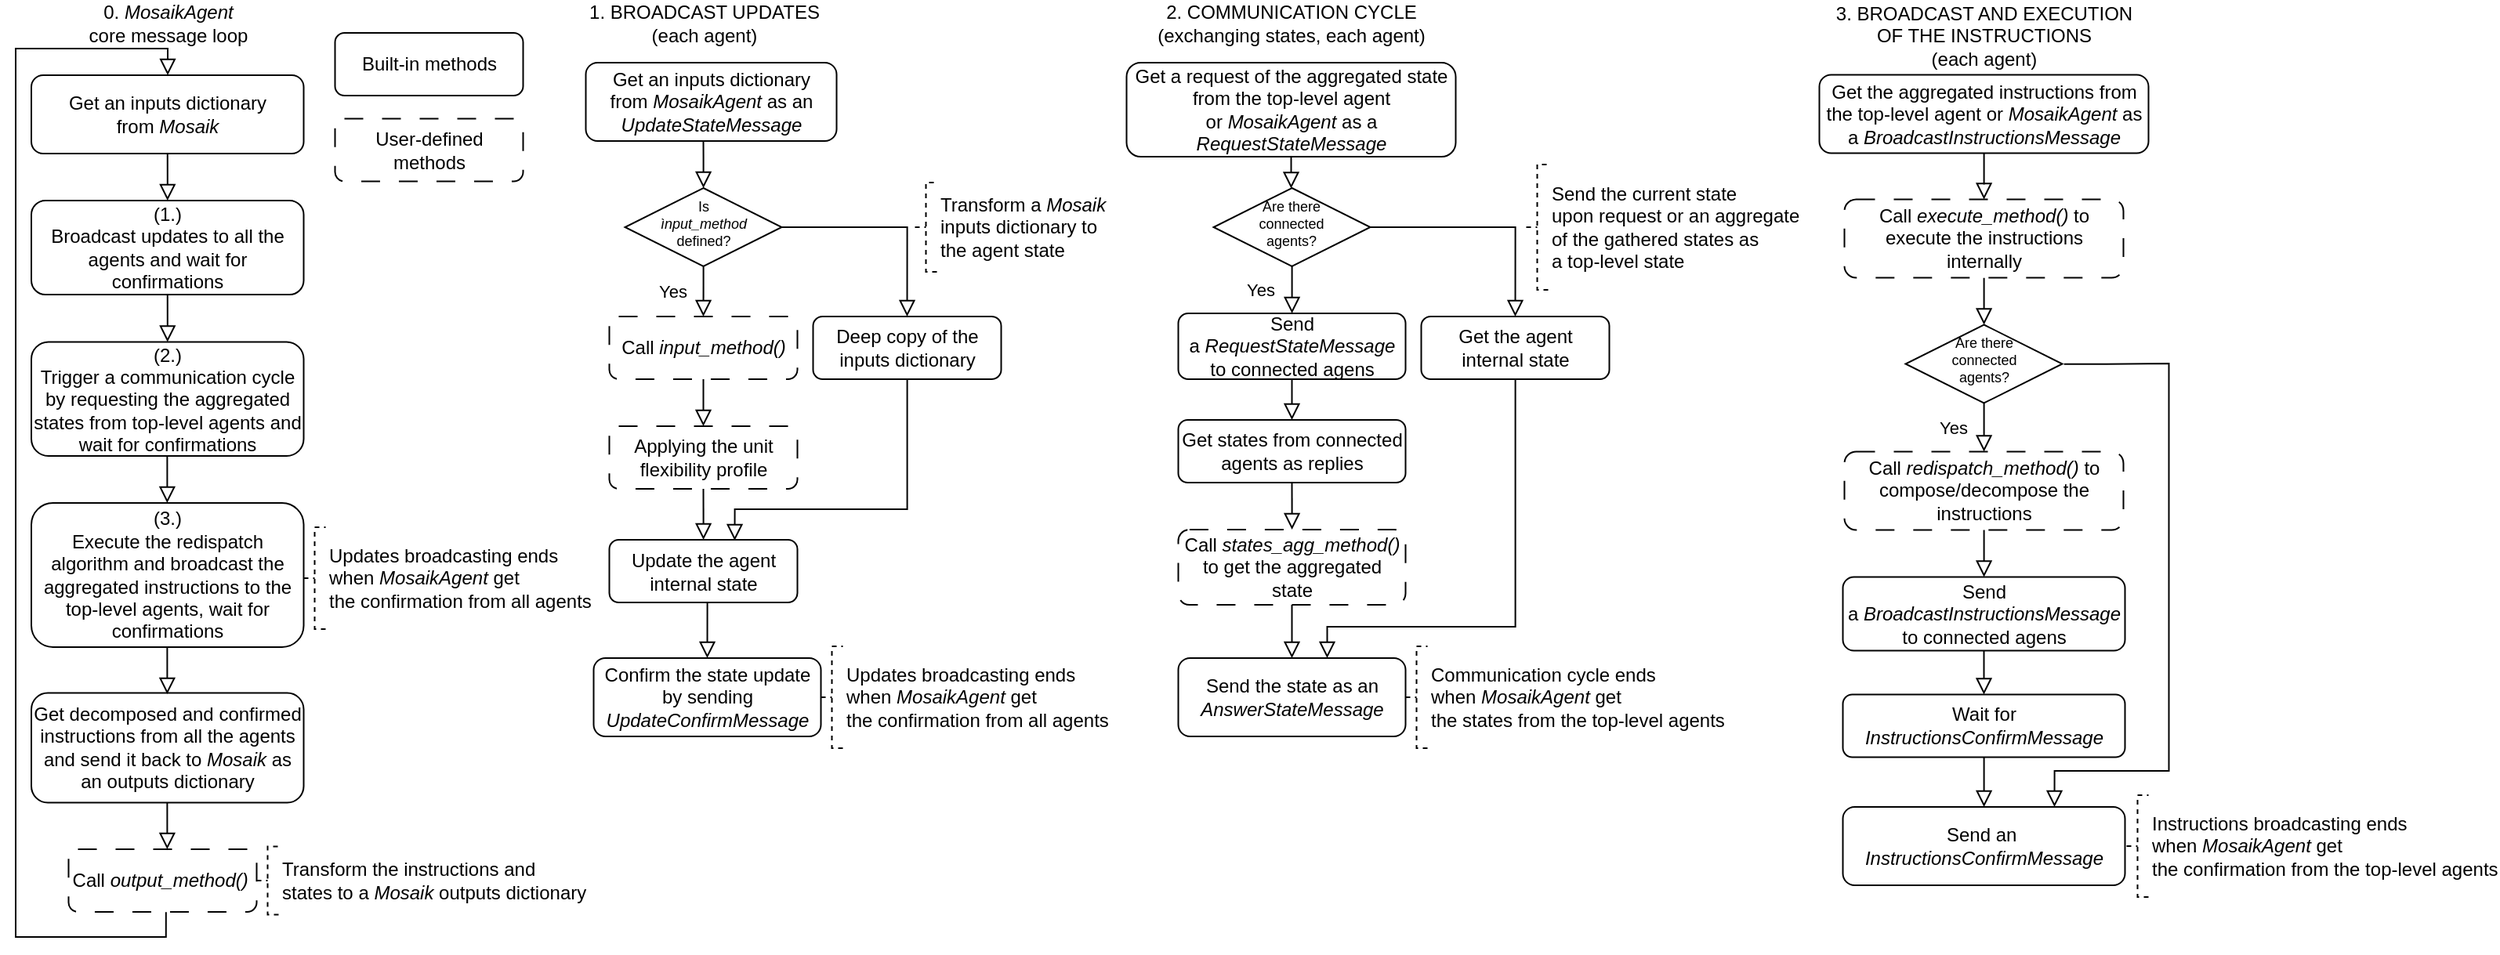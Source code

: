 <mxfile version="23.1.1" type="google">
  <diagram id="C5RBs43oDa-KdzZeNtuy" name="Page-1">
    <mxGraphModel grid="1" page="1" gridSize="10" guides="1" tooltips="1" connect="1" arrows="1" fold="1" pageScale="1" pageWidth="827" pageHeight="1169" math="0" shadow="0">
      <root>
        <mxCell id="WIyWlLk6GJQsqaUBKTNV-0" />
        <mxCell id="WIyWlLk6GJQsqaUBKTNV-1" parent="WIyWlLk6GJQsqaUBKTNV-0" />
        <mxCell id="WIyWlLk6GJQsqaUBKTNV-2" value="" style="rounded=0;html=1;jettySize=auto;orthogonalLoop=1;fontSize=11;endArrow=block;endFill=0;endSize=8;strokeWidth=1;shadow=0;labelBackgroundColor=none;edgeStyle=orthogonalEdgeStyle;" edge="1" parent="WIyWlLk6GJQsqaUBKTNV-1" target="WIyWlLk6GJQsqaUBKTNV-6">
          <mxGeometry relative="1" as="geometry">
            <mxPoint x="438.75" y="99" as="sourcePoint" />
            <Array as="points">
              <mxPoint x="438.75" y="109" />
              <mxPoint x="438.75" y="109" />
            </Array>
          </mxGeometry>
        </mxCell>
        <mxCell id="WIyWlLk6GJQsqaUBKTNV-3" value="Get an inputs dictionary from&amp;nbsp;&lt;i&gt;MosaikAgent&lt;/i&gt; as an &lt;i&gt;UpdateStateMessage&lt;/i&gt;" style="rounded=1;whiteSpace=wrap;html=1;fontSize=12;glass=0;strokeWidth=1;shadow=0;" vertex="1" parent="WIyWlLk6GJQsqaUBKTNV-1">
          <mxGeometry x="363.75" y="49" width="160" height="50" as="geometry" />
        </mxCell>
        <mxCell id="WIyWlLk6GJQsqaUBKTNV-4" value="Yes" style="rounded=0;html=1;jettySize=auto;orthogonalLoop=1;fontSize=11;endArrow=block;endFill=0;endSize=8;strokeWidth=1;shadow=0;labelBackgroundColor=none;edgeStyle=orthogonalEdgeStyle;entryX=0.5;entryY=0;entryDx=0;entryDy=0;" edge="1" parent="WIyWlLk6GJQsqaUBKTNV-1" source="WIyWlLk6GJQsqaUBKTNV-6" target="M986s-uAl8-HxZb4WaMM-0">
          <mxGeometry y="20" relative="1" as="geometry">
            <mxPoint as="offset" />
            <mxPoint x="518.75" y="259" as="targetPoint" />
            <Array as="points" />
          </mxGeometry>
        </mxCell>
        <mxCell id="WIyWlLk6GJQsqaUBKTNV-5" value="" style="edgeStyle=orthogonalEdgeStyle;rounded=0;html=1;jettySize=auto;orthogonalLoop=1;fontSize=11;endArrow=block;endFill=0;endSize=8;strokeWidth=1;shadow=0;labelBackgroundColor=none;entryX=0.5;entryY=0;entryDx=0;entryDy=0;" edge="1" parent="WIyWlLk6GJQsqaUBKTNV-1" source="WIyWlLk6GJQsqaUBKTNV-6" target="WIyWlLk6GJQsqaUBKTNV-7">
          <mxGeometry y="10" relative="1" as="geometry">
            <mxPoint as="offset" />
          </mxGeometry>
        </mxCell>
        <mxCell id="WIyWlLk6GJQsqaUBKTNV-6" value="Is&lt;br style=&quot;font-size: 9px;&quot;&gt;&lt;i style=&quot;font-size: 9px;&quot;&gt;ìnput_method&lt;/i&gt; defined?" style="rhombus;whiteSpace=wrap;html=1;shadow=0;fontFamily=Helvetica;fontSize=9;align=center;strokeWidth=1;spacing=6;spacingTop=-4;" vertex="1" parent="WIyWlLk6GJQsqaUBKTNV-1">
          <mxGeometry x="388.75" y="129" width="100" height="50" as="geometry" />
        </mxCell>
        <mxCell id="WIyWlLk6GJQsqaUBKTNV-7" value="Deep copy of the inputs dictionary" style="rounded=1;whiteSpace=wrap;html=1;fontSize=12;glass=0;strokeWidth=1;shadow=0;" vertex="1" parent="WIyWlLk6GJQsqaUBKTNV-1">
          <mxGeometry x="508.75" y="211" width="120" height="40" as="geometry" />
        </mxCell>
        <mxCell id="M986s-uAl8-HxZb4WaMM-0" value="Call &lt;i&gt;input_method()&lt;/i&gt;" style="rounded=1;whiteSpace=wrap;html=1;fontSize=12;glass=0;strokeWidth=1;shadow=0;dashed=1;dashPattern=12 12;" vertex="1" parent="WIyWlLk6GJQsqaUBKTNV-1">
          <mxGeometry x="378.75" y="211" width="120" height="40" as="geometry" />
        </mxCell>
        <mxCell id="M986s-uAl8-HxZb4WaMM-1" value="Confirm the state update by sending &lt;i&gt;UpdateConfirmMessage&lt;/i&gt;" style="rounded=1;whiteSpace=wrap;html=1;fontSize=12;glass=0;strokeWidth=1;shadow=0;" vertex="1" parent="WIyWlLk6GJQsqaUBKTNV-1">
          <mxGeometry x="368.75" y="429" width="145" height="50" as="geometry" />
        </mxCell>
        <mxCell id="M986s-uAl8-HxZb4WaMM-2" value="Transform a &lt;i&gt;Mosaik &lt;/i&gt;&lt;br&gt;inputs dictionary to&lt;br&gt;the agent state" style="strokeWidth=1;html=1;shape=mxgraph.flowchart.annotation_2;align=left;labelPosition=right;pointerEvents=1;dashed=1;rotation=0;flipV=0;flipH=1;direction=west;" vertex="1" parent="WIyWlLk6GJQsqaUBKTNV-1">
          <mxGeometry x="573.75" y="125.5" width="14" height="57" as="geometry" />
        </mxCell>
        <mxCell id="M986s-uAl8-HxZb4WaMM-3" value="Applying the unit flexibility profile" style="rounded=1;whiteSpace=wrap;html=1;fontSize=12;glass=0;strokeWidth=1;shadow=0;dashed=1;dashPattern=12 12;" vertex="1" parent="WIyWlLk6GJQsqaUBKTNV-1">
          <mxGeometry x="378.75" y="281" width="120" height="40" as="geometry" />
        </mxCell>
        <mxCell id="M986s-uAl8-HxZb4WaMM-4" value="" style="rounded=0;html=1;jettySize=auto;orthogonalLoop=1;fontSize=11;endArrow=block;endFill=0;endSize=8;strokeWidth=1;shadow=0;labelBackgroundColor=none;edgeStyle=orthogonalEdgeStyle;exitX=0.5;exitY=1;exitDx=0;exitDy=0;entryX=0.5;entryY=0;entryDx=0;entryDy=0;" edge="1" parent="WIyWlLk6GJQsqaUBKTNV-1" source="M986s-uAl8-HxZb4WaMM-0" target="M986s-uAl8-HxZb4WaMM-3">
          <mxGeometry relative="1" as="geometry">
            <mxPoint x="448.75" y="109" as="sourcePoint" />
            <mxPoint x="448.75" y="141" as="targetPoint" />
          </mxGeometry>
        </mxCell>
        <mxCell id="M986s-uAl8-HxZb4WaMM-5" value="Update the agent internal state" style="rounded=1;whiteSpace=wrap;html=1;fontSize=12;glass=0;strokeWidth=1;shadow=0;" vertex="1" parent="WIyWlLk6GJQsqaUBKTNV-1">
          <mxGeometry x="378.75" y="353.5" width="120" height="40" as="geometry" />
        </mxCell>
        <mxCell id="M986s-uAl8-HxZb4WaMM-6" value="" style="rounded=0;html=1;jettySize=auto;orthogonalLoop=1;fontSize=11;endArrow=block;endFill=0;endSize=8;strokeWidth=1;shadow=0;labelBackgroundColor=none;edgeStyle=orthogonalEdgeStyle;exitX=0.5;exitY=1;exitDx=0;exitDy=0;" edge="1" parent="WIyWlLk6GJQsqaUBKTNV-1" source="M986s-uAl8-HxZb4WaMM-3" target="M986s-uAl8-HxZb4WaMM-5">
          <mxGeometry relative="1" as="geometry">
            <mxPoint x="448.75" y="261" as="sourcePoint" />
            <mxPoint x="448.75" y="291" as="targetPoint" />
          </mxGeometry>
        </mxCell>
        <mxCell id="M986s-uAl8-HxZb4WaMM-8" value="" style="rounded=0;html=1;jettySize=auto;orthogonalLoop=1;fontSize=11;endArrow=block;endFill=0;endSize=8;strokeWidth=1;shadow=0;labelBackgroundColor=none;edgeStyle=orthogonalEdgeStyle;exitX=0.5;exitY=1;exitDx=0;exitDy=0;entryX=0.5;entryY=0;entryDx=0;entryDy=0;" edge="1" parent="WIyWlLk6GJQsqaUBKTNV-1" source="M986s-uAl8-HxZb4WaMM-5" target="M986s-uAl8-HxZb4WaMM-1">
          <mxGeometry relative="1" as="geometry">
            <mxPoint x="438.75" y="333.5" as="sourcePoint" />
            <mxPoint x="438.75" y="363.5" as="targetPoint" />
          </mxGeometry>
        </mxCell>
        <mxCell id="M986s-uAl8-HxZb4WaMM-10" value="" style="edgeStyle=orthogonalEdgeStyle;rounded=0;html=1;jettySize=auto;orthogonalLoop=1;fontSize=11;endArrow=block;endFill=0;endSize=8;strokeWidth=1;shadow=0;labelBackgroundColor=none;" edge="1" parent="WIyWlLk6GJQsqaUBKTNV-1" source="WIyWlLk6GJQsqaUBKTNV-7">
          <mxGeometry y="10" relative="1" as="geometry">
            <mxPoint as="offset" />
            <mxPoint x="568.798" y="254" as="sourcePoint" />
            <mxPoint x="458.75" y="354" as="targetPoint" />
            <Array as="points">
              <mxPoint x="568.75" y="334" />
              <mxPoint x="458.75" y="334" />
            </Array>
          </mxGeometry>
        </mxCell>
        <mxCell id="M986s-uAl8-HxZb4WaMM-11" value="1. BROADCAST UPDATES&lt;br&gt;(each agent)" style="text;html=1;strokeColor=none;fillColor=none;align=center;verticalAlign=middle;whiteSpace=wrap;rounded=0;" vertex="1" parent="WIyWlLk6GJQsqaUBKTNV-1">
          <mxGeometry x="357.5" y="9" width="162.5" height="30" as="geometry" />
        </mxCell>
        <mxCell id="M986s-uAl8-HxZb4WaMM-15" value="" style="rounded=0;html=1;jettySize=auto;orthogonalLoop=1;fontSize=11;endArrow=block;endFill=0;endSize=8;strokeWidth=1;shadow=0;labelBackgroundColor=none;edgeStyle=orthogonalEdgeStyle;" edge="1" parent="WIyWlLk6GJQsqaUBKTNV-1" source="M986s-uAl8-HxZb4WaMM-16" target="M986s-uAl8-HxZb4WaMM-19">
          <mxGeometry relative="1" as="geometry">
            <Array as="points">
              <mxPoint x="785.75" y="109" />
              <mxPoint x="785.75" y="109" />
            </Array>
          </mxGeometry>
        </mxCell>
        <mxCell id="M986s-uAl8-HxZb4WaMM-16" value="Get a request of the aggregated state from the top-level agent or&amp;nbsp;&lt;i&gt;MosaikAgent&lt;/i&gt; as a &lt;i&gt;RequestStateMessage&lt;/i&gt;" style="rounded=1;whiteSpace=wrap;html=1;fontSize=12;glass=0;strokeWidth=1;shadow=0;" vertex="1" parent="WIyWlLk6GJQsqaUBKTNV-1">
          <mxGeometry x="708.75" y="49" width="210" height="60" as="geometry" />
        </mxCell>
        <mxCell id="M986s-uAl8-HxZb4WaMM-17" value="Yes" style="rounded=0;html=1;jettySize=auto;orthogonalLoop=1;fontSize=11;endArrow=block;endFill=0;endSize=8;strokeWidth=1;shadow=0;labelBackgroundColor=none;edgeStyle=orthogonalEdgeStyle;" edge="1" parent="WIyWlLk6GJQsqaUBKTNV-1" source="M986s-uAl8-HxZb4WaMM-19" target="M986s-uAl8-HxZb4WaMM-21">
          <mxGeometry y="20" relative="1" as="geometry">
            <mxPoint as="offset" />
            <mxPoint x="881.75" y="259" as="targetPoint" />
            <Array as="points" />
          </mxGeometry>
        </mxCell>
        <mxCell id="M986s-uAl8-HxZb4WaMM-18" value="" style="edgeStyle=orthogonalEdgeStyle;rounded=0;html=1;jettySize=auto;orthogonalLoop=1;fontSize=11;endArrow=block;endFill=0;endSize=8;strokeWidth=1;shadow=0;labelBackgroundColor=none;entryX=0.5;entryY=0;entryDx=0;entryDy=0;" edge="1" parent="WIyWlLk6GJQsqaUBKTNV-1" source="M986s-uAl8-HxZb4WaMM-19" target="M986s-uAl8-HxZb4WaMM-20">
          <mxGeometry y="10" relative="1" as="geometry">
            <mxPoint as="offset" />
          </mxGeometry>
        </mxCell>
        <mxCell id="M986s-uAl8-HxZb4WaMM-19" value="Are there&lt;br&gt;connected &lt;br style=&quot;font-size: 9px;&quot;&gt;agents?" style="rhombus;whiteSpace=wrap;html=1;shadow=0;fontFamily=Helvetica;fontSize=9;align=center;strokeWidth=1;spacing=6;spacingTop=-4;" vertex="1" parent="WIyWlLk6GJQsqaUBKTNV-1">
          <mxGeometry x="764.25" y="129" width="100" height="50" as="geometry" />
        </mxCell>
        <mxCell id="M986s-uAl8-HxZb4WaMM-20" value="Get the agent&lt;br&gt;internal state" style="rounded=1;whiteSpace=wrap;html=1;fontSize=12;glass=0;strokeWidth=1;shadow=0;" vertex="1" parent="WIyWlLk6GJQsqaUBKTNV-1">
          <mxGeometry x="896.75" y="211" width="120" height="40" as="geometry" />
        </mxCell>
        <mxCell id="M986s-uAl8-HxZb4WaMM-21" value="&lt;span style=&quot;border-color: var(--border-color); font-size: 12px;&quot;&gt;Send a&amp;nbsp;&lt;/span&gt;&lt;i style=&quot;border-color: var(--border-color); font-size: 12px;&quot;&gt;RequestStateMessage &lt;/i&gt;&lt;span style=&quot;border-color: var(--border-color); font-size: 12px;&quot;&gt;to connected agens&lt;/span&gt;" style="rounded=1;whiteSpace=wrap;html=1;fontSize=12;glass=0;strokeWidth=1;shadow=0;" vertex="1" parent="WIyWlLk6GJQsqaUBKTNV-1">
          <mxGeometry x="741.75" y="209" width="145" height="42" as="geometry" />
        </mxCell>
        <mxCell id="M986s-uAl8-HxZb4WaMM-22" value="Send the state as an &lt;i&gt;AnswerStateMessage&lt;/i&gt;" style="rounded=1;whiteSpace=wrap;html=1;fontSize=12;glass=0;strokeWidth=1;shadow=0;" vertex="1" parent="WIyWlLk6GJQsqaUBKTNV-1">
          <mxGeometry x="741.75" y="429" width="145" height="50" as="geometry" />
        </mxCell>
        <mxCell id="M986s-uAl8-HxZb4WaMM-23" value="Send the current state&lt;br&gt;upon request or an aggregate&lt;br&gt;of&amp;nbsp;the gathered states as &lt;br&gt;a top-level state" style="strokeWidth=1;html=1;shape=mxgraph.flowchart.annotation_2;align=left;labelPosition=right;pointerEvents=1;dashed=1;rotation=0;flipV=0;flipH=1;direction=west;" vertex="1" parent="WIyWlLk6GJQsqaUBKTNV-1">
          <mxGeometry x="963.75" y="114" width="14" height="80" as="geometry" />
        </mxCell>
        <mxCell id="M986s-uAl8-HxZb4WaMM-24" value="Get states from connected agents as replies" style="rounded=1;whiteSpace=wrap;html=1;fontSize=12;glass=0;strokeWidth=1;shadow=0;" vertex="1" parent="WIyWlLk6GJQsqaUBKTNV-1">
          <mxGeometry x="741.75" y="277" width="145" height="40" as="geometry" />
        </mxCell>
        <mxCell id="M986s-uAl8-HxZb4WaMM-25" value="" style="rounded=0;html=1;jettySize=auto;orthogonalLoop=1;fontSize=11;endArrow=block;endFill=0;endSize=8;strokeWidth=1;shadow=0;labelBackgroundColor=none;edgeStyle=orthogonalEdgeStyle;exitX=0.5;exitY=1;exitDx=0;exitDy=0;entryX=0.5;entryY=0;entryDx=0;entryDy=0;" edge="1" parent="WIyWlLk6GJQsqaUBKTNV-1" source="M986s-uAl8-HxZb4WaMM-21" target="M986s-uAl8-HxZb4WaMM-24">
          <mxGeometry relative="1" as="geometry">
            <mxPoint x="811.75" y="109" as="sourcePoint" />
            <mxPoint x="811.75" y="141" as="targetPoint" />
          </mxGeometry>
        </mxCell>
        <mxCell id="M986s-uAl8-HxZb4WaMM-26" value="Call &lt;i&gt;states_agg_method()&lt;/i&gt; to get the aggregated state" style="rounded=1;whiteSpace=wrap;html=1;fontSize=12;glass=0;strokeWidth=1;shadow=0;dashed=1;dashPattern=12 12;" vertex="1" parent="WIyWlLk6GJQsqaUBKTNV-1">
          <mxGeometry x="741.75" y="347" width="145" height="48" as="geometry" />
        </mxCell>
        <mxCell id="M986s-uAl8-HxZb4WaMM-27" value="" style="rounded=0;html=1;jettySize=auto;orthogonalLoop=1;fontSize=11;endArrow=block;endFill=0;endSize=8;strokeWidth=1;shadow=0;labelBackgroundColor=none;edgeStyle=orthogonalEdgeStyle;exitX=0.5;exitY=1;exitDx=0;exitDy=0;" edge="1" parent="WIyWlLk6GJQsqaUBKTNV-1" source="M986s-uAl8-HxZb4WaMM-24" target="M986s-uAl8-HxZb4WaMM-26">
          <mxGeometry relative="1" as="geometry">
            <mxPoint x="811.75" y="261" as="sourcePoint" />
            <mxPoint x="811.75" y="291" as="targetPoint" />
          </mxGeometry>
        </mxCell>
        <mxCell id="M986s-uAl8-HxZb4WaMM-28" value="" style="rounded=0;html=1;jettySize=auto;orthogonalLoop=1;fontSize=11;endArrow=block;endFill=0;endSize=8;strokeWidth=1;shadow=0;labelBackgroundColor=none;edgeStyle=orthogonalEdgeStyle;exitX=0.5;exitY=1;exitDx=0;exitDy=0;entryX=0.5;entryY=0;entryDx=0;entryDy=0;" edge="1" parent="WIyWlLk6GJQsqaUBKTNV-1" source="M986s-uAl8-HxZb4WaMM-26" target="M986s-uAl8-HxZb4WaMM-22">
          <mxGeometry relative="1" as="geometry">
            <mxPoint x="811.75" y="331" as="sourcePoint" />
            <mxPoint x="811.75" y="361" as="targetPoint" />
          </mxGeometry>
        </mxCell>
        <mxCell id="M986s-uAl8-HxZb4WaMM-29" value="" style="edgeStyle=orthogonalEdgeStyle;rounded=0;html=1;jettySize=auto;orthogonalLoop=1;fontSize=11;endArrow=block;endFill=0;endSize=8;strokeWidth=1;shadow=0;labelBackgroundColor=none;" edge="1" parent="WIyWlLk6GJQsqaUBKTNV-1" source="M986s-uAl8-HxZb4WaMM-20" target="M986s-uAl8-HxZb4WaMM-22">
          <mxGeometry y="10" relative="1" as="geometry">
            <mxPoint as="offset" />
            <mxPoint x="931.75" y="253" as="sourcePoint" />
            <mxPoint x="821.75" y="351" as="targetPoint" />
            <Array as="points">
              <mxPoint x="956.75" y="409" />
              <mxPoint x="836.75" y="409" />
            </Array>
          </mxGeometry>
        </mxCell>
        <mxCell id="M986s-uAl8-HxZb4WaMM-30" value="2. COMMUNICATION CYCLE&lt;br&gt;(exchanging states, each agent)" style="text;html=1;strokeColor=none;fillColor=none;align=center;verticalAlign=middle;whiteSpace=wrap;rounded=0;" vertex="1" parent="WIyWlLk6GJQsqaUBKTNV-1">
          <mxGeometry x="720" y="9" width="187.5" height="30" as="geometry" />
        </mxCell>
        <mxCell id="M986s-uAl8-HxZb4WaMM-31" value="User-defined methods" style="rounded=1;whiteSpace=wrap;html=1;fontSize=12;glass=0;strokeWidth=1;shadow=0;dashed=1;dashPattern=12 12;" vertex="1" parent="WIyWlLk6GJQsqaUBKTNV-1">
          <mxGeometry x="203.75" y="84.75" width="120" height="40" as="geometry" />
        </mxCell>
        <mxCell id="M986s-uAl8-HxZb4WaMM-32" value="Built-in methods" style="rounded=1;whiteSpace=wrap;html=1;fontSize=12;glass=0;strokeWidth=1;shadow=0;" vertex="1" parent="WIyWlLk6GJQsqaUBKTNV-1">
          <mxGeometry x="203.75" y="30" width="120" height="40" as="geometry" />
        </mxCell>
        <mxCell id="M986s-uAl8-HxZb4WaMM-33" value="Communication cycle ends&lt;br&gt;when &lt;i&gt;MosaikAgent&lt;/i&gt; get &lt;br&gt;the states from the top-level agents" style="strokeWidth=1;html=1;shape=mxgraph.flowchart.annotation_2;align=left;labelPosition=right;pointerEvents=1;dashed=1;rotation=0;flipV=0;flipH=1;direction=west;" vertex="1" parent="WIyWlLk6GJQsqaUBKTNV-1">
          <mxGeometry x="886.75" y="421.5" width="14" height="65" as="geometry" />
        </mxCell>
        <mxCell id="M986s-uAl8-HxZb4WaMM-34" value="Updates broadcasting ends&lt;br&gt;when &lt;i&gt;MosaikAgent&lt;/i&gt; get &lt;br&gt;the confirmation from all agents" style="strokeWidth=1;html=1;shape=mxgraph.flowchart.annotation_2;align=left;labelPosition=right;pointerEvents=1;dashed=1;rotation=0;flipV=0;flipH=1;direction=west;" vertex="1" parent="WIyWlLk6GJQsqaUBKTNV-1">
          <mxGeometry x="513.75" y="421.5" width="14" height="65" as="geometry" />
        </mxCell>
        <mxCell id="M986s-uAl8-HxZb4WaMM-36" value="Get the aggregated instructions from the top-level agent or &lt;i&gt;MosaikAgent&lt;/i&gt; as a&amp;nbsp;&lt;i&gt;BroadcastInstructionsMessage&lt;/i&gt;" style="rounded=1;whiteSpace=wrap;html=1;fontSize=12;glass=0;strokeWidth=1;shadow=0;" vertex="1" parent="WIyWlLk6GJQsqaUBKTNV-1">
          <mxGeometry x="1150.75" y="56.75" width="210" height="50" as="geometry" />
        </mxCell>
        <mxCell id="M986s-uAl8-HxZb4WaMM-37" value="Yes" style="rounded=0;html=1;jettySize=auto;orthogonalLoop=1;fontSize=11;endArrow=block;endFill=0;endSize=8;strokeWidth=1;shadow=0;labelBackgroundColor=none;edgeStyle=orthogonalEdgeStyle;" edge="1" parent="WIyWlLk6GJQsqaUBKTNV-1" source="M986s-uAl8-HxZb4WaMM-39" target="M986s-uAl8-HxZb4WaMM-52">
          <mxGeometry y="20" relative="1" as="geometry">
            <mxPoint as="offset" />
            <mxPoint x="1239.75" y="298.25" as="targetPoint" />
            <Array as="points" />
          </mxGeometry>
        </mxCell>
        <mxCell id="M986s-uAl8-HxZb4WaMM-38" value="" style="edgeStyle=orthogonalEdgeStyle;rounded=0;html=1;jettySize=auto;orthogonalLoop=1;fontSize=11;endArrow=block;endFill=0;endSize=8;strokeWidth=1;shadow=0;labelBackgroundColor=none;entryX=0.75;entryY=0;entryDx=0;entryDy=0;exitX=1.011;exitY=0.502;exitDx=0;exitDy=0;exitPerimeter=0;" edge="1" parent="WIyWlLk6GJQsqaUBKTNV-1" source="M986s-uAl8-HxZb4WaMM-39" target="M986s-uAl8-HxZb4WaMM-42">
          <mxGeometry y="10" relative="1" as="geometry">
            <mxPoint as="offset" />
            <mxPoint x="1323.75" y="241" as="sourcePoint" />
            <mxPoint x="1273.75" y="511" as="targetPoint" />
            <Array as="points">
              <mxPoint x="1333.75" y="241" />
              <mxPoint x="1373.75" y="241" />
              <mxPoint x="1373.75" y="501" />
              <mxPoint x="1300.75" y="501" />
            </Array>
          </mxGeometry>
        </mxCell>
        <mxCell id="M986s-uAl8-HxZb4WaMM-39" value="Are there&lt;br&gt;connected &lt;br style=&quot;font-size: 9px;&quot;&gt;agents?" style="rhombus;whiteSpace=wrap;html=1;shadow=0;fontFamily=Helvetica;fontSize=9;align=center;strokeWidth=1;spacing=6;spacingTop=-4;" vertex="1" parent="WIyWlLk6GJQsqaUBKTNV-1">
          <mxGeometry x="1205.75" y="216.25" width="100" height="50" as="geometry" />
        </mxCell>
        <mxCell id="M986s-uAl8-HxZb4WaMM-41" value="&lt;span style=&quot;border-color: var(--border-color); font-size: 12px;&quot;&gt;Send a&amp;nbsp;&lt;/span&gt;&lt;i style=&quot;border-color: var(--border-color); font-size: 12px;&quot;&gt;&lt;i style=&quot;border-color: var(--border-color);&quot;&gt;BroadcastInstructionsMessage&lt;br&gt;&lt;/i&gt;&lt;/i&gt;&lt;span style=&quot;border-color: var(--border-color); font-size: 12px;&quot;&gt;to connected agens&lt;/span&gt;" style="rounded=1;whiteSpace=wrap;html=1;fontSize=12;glass=0;strokeWidth=1;shadow=0;" vertex="1" parent="WIyWlLk6GJQsqaUBKTNV-1">
          <mxGeometry x="1165.75" y="377.25" width="180" height="47" as="geometry" />
        </mxCell>
        <mxCell id="M986s-uAl8-HxZb4WaMM-42" value="Send an&amp;nbsp;&lt;br&gt;&lt;i style=&quot;border-color: var(--border-color);&quot;&gt;InstructionsConfirmMessage&lt;/i&gt;" style="rounded=1;whiteSpace=wrap;html=1;fontSize=12;glass=0;strokeWidth=1;shadow=0;" vertex="1" parent="WIyWlLk6GJQsqaUBKTNV-1">
          <mxGeometry x="1165.75" y="524" width="180" height="50" as="geometry" />
        </mxCell>
        <mxCell id="M986s-uAl8-HxZb4WaMM-44" value="Wait for &lt;i&gt;InstructionsConfirmMessage&lt;/i&gt;" style="rounded=1;whiteSpace=wrap;html=1;fontSize=12;glass=0;strokeWidth=1;shadow=0;" vertex="1" parent="WIyWlLk6GJQsqaUBKTNV-1">
          <mxGeometry x="1165.75" y="452.25" width="180" height="40" as="geometry" />
        </mxCell>
        <mxCell id="M986s-uAl8-HxZb4WaMM-45" value="" style="rounded=0;html=1;jettySize=auto;orthogonalLoop=1;fontSize=11;endArrow=block;endFill=0;endSize=8;strokeWidth=1;shadow=0;labelBackgroundColor=none;edgeStyle=orthogonalEdgeStyle;exitX=0.5;exitY=1;exitDx=0;exitDy=0;entryX=0.5;entryY=0;entryDx=0;entryDy=0;" edge="1" parent="WIyWlLk6GJQsqaUBKTNV-1" source="M986s-uAl8-HxZb4WaMM-41" target="M986s-uAl8-HxZb4WaMM-44">
          <mxGeometry relative="1" as="geometry">
            <mxPoint x="1236.75" y="272.25" as="sourcePoint" />
            <mxPoint x="1236.75" y="304.25" as="targetPoint" />
          </mxGeometry>
        </mxCell>
        <mxCell id="M986s-uAl8-HxZb4WaMM-50" value="3. BROADCAST AND EXECUTION OF THE INSTRUCTIONS&lt;br&gt;(each agent)" style="text;html=1;strokeColor=none;fillColor=none;align=center;verticalAlign=middle;whiteSpace=wrap;rounded=0;" vertex="1" parent="WIyWlLk6GJQsqaUBKTNV-1">
          <mxGeometry x="1158" y="16.75" width="195.5" height="30" as="geometry" />
        </mxCell>
        <mxCell id="M986s-uAl8-HxZb4WaMM-51" value="Instructions broadcasting ends&lt;br&gt;when &lt;i&gt;MosaikAgent&lt;/i&gt; get &lt;br&gt;the confirmation from the top-level agents" style="strokeWidth=1;html=1;shape=mxgraph.flowchart.annotation_2;align=left;labelPosition=right;pointerEvents=1;dashed=1;rotation=0;flipV=0;flipH=1;direction=west;" vertex="1" parent="WIyWlLk6GJQsqaUBKTNV-1">
          <mxGeometry x="1346.75" y="516.5" width="14" height="65" as="geometry" />
        </mxCell>
        <mxCell id="M986s-uAl8-HxZb4WaMM-52" value="Call&amp;nbsp;&lt;i&gt;redispatch_method() &lt;/i&gt;to compose/decompose the instructions" style="rounded=1;whiteSpace=wrap;html=1;fontSize=12;glass=0;strokeWidth=1;shadow=0;dashed=1;dashPattern=12 12;" vertex="1" parent="WIyWlLk6GJQsqaUBKTNV-1">
          <mxGeometry x="1166.75" y="297.25" width="178" height="50" as="geometry" />
        </mxCell>
        <mxCell id="M986s-uAl8-HxZb4WaMM-58" value="" style="rounded=0;html=1;jettySize=auto;orthogonalLoop=1;fontSize=11;endArrow=block;endFill=0;endSize=8;strokeWidth=1;shadow=0;labelBackgroundColor=none;edgeStyle=orthogonalEdgeStyle;" edge="1" parent="WIyWlLk6GJQsqaUBKTNV-1" source="M986s-uAl8-HxZb4WaMM-61" target="M986s-uAl8-HxZb4WaMM-39">
          <mxGeometry relative="1" as="geometry">
            <mxPoint x="1255.75" y="187.75" as="sourcePoint" />
            <mxPoint x="1239.59" y="218.75" as="targetPoint" />
          </mxGeometry>
        </mxCell>
        <mxCell id="M986s-uAl8-HxZb4WaMM-59" value="" style="rounded=0;html=1;jettySize=auto;orthogonalLoop=1;fontSize=11;endArrow=block;endFill=0;endSize=8;strokeWidth=1;shadow=0;labelBackgroundColor=none;edgeStyle=orthogonalEdgeStyle;" edge="1" parent="WIyWlLk6GJQsqaUBKTNV-1" source="M986s-uAl8-HxZb4WaMM-52" target="M986s-uAl8-HxZb4WaMM-41">
          <mxGeometry relative="1" as="geometry">
            <mxPoint x="1266.75" y="424.25" as="sourcePoint" />
            <mxPoint x="1249.75" y="450.25" as="targetPoint" />
          </mxGeometry>
        </mxCell>
        <mxCell id="M986s-uAl8-HxZb4WaMM-61" value="Call&amp;nbsp;&lt;i&gt;execute_method() &lt;/i&gt;to execute the instructions internally" style="rounded=1;whiteSpace=wrap;html=1;fontSize=12;glass=0;strokeWidth=1;shadow=0;dashed=1;dashPattern=12 12;" vertex="1" parent="WIyWlLk6GJQsqaUBKTNV-1">
          <mxGeometry x="1166.75" y="136.25" width="178" height="50" as="geometry" />
        </mxCell>
        <mxCell id="M986s-uAl8-HxZb4WaMM-62" value="" style="rounded=0;html=1;jettySize=auto;orthogonalLoop=1;fontSize=11;endArrow=block;endFill=0;endSize=8;strokeWidth=1;shadow=0;labelBackgroundColor=none;edgeStyle=orthogonalEdgeStyle;" edge="1" parent="WIyWlLk6GJQsqaUBKTNV-1" source="M986s-uAl8-HxZb4WaMM-36" target="M986s-uAl8-HxZb4WaMM-61">
          <mxGeometry relative="1" as="geometry">
            <mxPoint x="1262.75" y="193.75" as="sourcePoint" />
            <mxPoint x="1262.75" y="223.75" as="targetPoint" />
          </mxGeometry>
        </mxCell>
        <mxCell id="M986s-uAl8-HxZb4WaMM-63" value="" style="rounded=0;html=1;jettySize=auto;orthogonalLoop=1;fontSize=11;endArrow=block;endFill=0;endSize=8;strokeWidth=1;shadow=0;labelBackgroundColor=none;edgeStyle=orthogonalEdgeStyle;" edge="1" parent="WIyWlLk6GJQsqaUBKTNV-1" source="M986s-uAl8-HxZb4WaMM-44" target="M986s-uAl8-HxZb4WaMM-42">
          <mxGeometry relative="1" as="geometry">
            <mxPoint x="1243.75" y="501" as="sourcePoint" />
            <mxPoint x="1264.75" y="529" as="targetPoint" />
          </mxGeometry>
        </mxCell>
        <mxCell id="M986s-uAl8-HxZb4WaMM-67" value="Get an inputs dictionary from&amp;nbsp;&lt;i&gt;Mosaik&lt;/i&gt;" style="rounded=1;whiteSpace=wrap;html=1;fontSize=12;glass=0;strokeWidth=1;shadow=0;" vertex="1" parent="WIyWlLk6GJQsqaUBKTNV-1">
          <mxGeometry x="10" y="57" width="173.75" height="50" as="geometry" />
        </mxCell>
        <mxCell id="M986s-uAl8-HxZb4WaMM-73" value="Get decomposed and confirmed instructions from all the agents and send it back to &lt;i&gt;Mosaik&lt;/i&gt; as an outputs dictionary" style="rounded=1;whiteSpace=wrap;html=1;fontSize=12;glass=0;strokeWidth=1;shadow=0;" vertex="1" parent="WIyWlLk6GJQsqaUBKTNV-1">
          <mxGeometry x="10" y="451.25" width="173.75" height="70" as="geometry" />
        </mxCell>
        <mxCell id="M986s-uAl8-HxZb4WaMM-81" value="0. &lt;i&gt;MosaikAgent&lt;br&gt;&lt;/i&gt;core message loop" style="text;html=1;strokeColor=none;fillColor=none;align=center;verticalAlign=middle;whiteSpace=wrap;rounded=0;" vertex="1" parent="WIyWlLk6GJQsqaUBKTNV-1">
          <mxGeometry x="15.63" y="9" width="162.5" height="30" as="geometry" />
        </mxCell>
        <mxCell id="M986s-uAl8-HxZb4WaMM-82" value="Updates broadcasting ends&lt;br&gt;when &lt;i&gt;MosaikAgent&lt;/i&gt; get &lt;br&gt;the confirmation from all agents" style="strokeWidth=1;html=1;shape=mxgraph.flowchart.annotation_2;align=left;labelPosition=right;pointerEvents=1;dashed=1;rotation=0;flipV=0;flipH=1;direction=west;" vertex="1" parent="WIyWlLk6GJQsqaUBKTNV-1">
          <mxGeometry x="183.75" y="345.5" width="14" height="65" as="geometry" />
        </mxCell>
        <mxCell id="M986s-uAl8-HxZb4WaMM-83" value="(1.)&lt;br&gt;Broadcast updates to all the agents and wait for confirmations" style="rounded=1;whiteSpace=wrap;html=1;fontSize=12;glass=0;strokeWidth=1;shadow=0;" vertex="1" parent="WIyWlLk6GJQsqaUBKTNV-1">
          <mxGeometry x="10" y="137" width="173.75" height="60" as="geometry" />
        </mxCell>
        <mxCell id="M986s-uAl8-HxZb4WaMM-84" value="(2.)&lt;br&gt;Trigger a communication cycle by requesting the aggregated states from top-level agents and wait for confirmations" style="rounded=1;whiteSpace=wrap;html=1;fontSize=12;glass=0;strokeWidth=1;shadow=0;" vertex="1" parent="WIyWlLk6GJQsqaUBKTNV-1">
          <mxGeometry x="10" y="227.25" width="173.75" height="72.75" as="geometry" />
        </mxCell>
        <mxCell id="M986s-uAl8-HxZb4WaMM-85" value="(3.)&lt;br&gt;Execute the redispatch algorithm and broadcast the aggregated instructions to the top-level agents, wait for confirmations" style="rounded=1;whiteSpace=wrap;html=1;fontSize=12;glass=0;strokeWidth=1;shadow=0;" vertex="1" parent="WIyWlLk6GJQsqaUBKTNV-1">
          <mxGeometry x="10" y="330" width="173.75" height="92" as="geometry" />
        </mxCell>
        <mxCell id="M986s-uAl8-HxZb4WaMM-86" value="Call &lt;i&gt;output_method()&amp;nbsp;&lt;/i&gt;" style="rounded=1;whiteSpace=wrap;html=1;fontSize=12;glass=0;strokeWidth=1;shadow=0;dashed=1;dashPattern=12 12;" vertex="1" parent="WIyWlLk6GJQsqaUBKTNV-1">
          <mxGeometry x="33.75" y="551" width="120" height="40" as="geometry" />
        </mxCell>
        <mxCell id="M986s-uAl8-HxZb4WaMM-87" value="Transform the instructions and &lt;br&gt;states to a &lt;i&gt;Mosaik&lt;/i&gt; outputs dictionary" style="strokeWidth=1;html=1;shape=mxgraph.flowchart.annotation_2;align=left;labelPosition=right;pointerEvents=1;dashed=1;rotation=0;flipV=0;flipH=1;direction=west;" vertex="1" parent="WIyWlLk6GJQsqaUBKTNV-1">
          <mxGeometry x="153.75" y="549.25" width="14" height="43.5" as="geometry" />
        </mxCell>
        <mxCell id="WE1qwxTbHYiWH7xzJijM-0" value="" style="rounded=0;html=1;jettySize=auto;orthogonalLoop=1;fontSize=11;endArrow=block;endFill=0;endSize=8;strokeWidth=1;shadow=0;labelBackgroundColor=none;edgeStyle=orthogonalEdgeStyle;exitX=0.5;exitY=1;exitDx=0;exitDy=0;entryX=0.5;entryY=0;entryDx=0;entryDy=0;" edge="1" parent="WIyWlLk6GJQsqaUBKTNV-1" source="M986s-uAl8-HxZb4WaMM-67" target="M986s-uAl8-HxZb4WaMM-83">
          <mxGeometry relative="1" as="geometry">
            <mxPoint x="448.75" y="117" as="sourcePoint" />
            <Array as="points">
              <mxPoint x="96.75" y="127" />
              <mxPoint x="96.75" y="127" />
            </Array>
            <mxPoint x="448.75" y="147" as="targetPoint" />
          </mxGeometry>
        </mxCell>
        <mxCell id="WE1qwxTbHYiWH7xzJijM-1" value="" style="rounded=0;html=1;jettySize=auto;orthogonalLoop=1;fontSize=11;endArrow=block;endFill=0;endSize=8;strokeWidth=1;shadow=0;labelBackgroundColor=none;edgeStyle=orthogonalEdgeStyle;exitX=0.5;exitY=1;exitDx=0;exitDy=0;entryX=0.5;entryY=0;entryDx=0;entryDy=0;" edge="1" parent="WIyWlLk6GJQsqaUBKTNV-1" source="M986s-uAl8-HxZb4WaMM-83" target="M986s-uAl8-HxZb4WaMM-84">
          <mxGeometry relative="1" as="geometry">
            <mxPoint x="106.75" y="117" as="sourcePoint" />
            <Array as="points">
              <mxPoint x="96.75" y="217" />
              <mxPoint x="96.75" y="217" />
            </Array>
            <mxPoint x="106.75" y="147" as="targetPoint" />
          </mxGeometry>
        </mxCell>
        <mxCell id="WE1qwxTbHYiWH7xzJijM-4" value="" style="rounded=0;html=1;jettySize=auto;orthogonalLoop=1;fontSize=11;endArrow=block;endFill=0;endSize=8;strokeWidth=1;shadow=0;labelBackgroundColor=none;edgeStyle=orthogonalEdgeStyle;exitX=0.5;exitY=1;exitDx=0;exitDy=0;entryX=0.5;entryY=0;entryDx=0;entryDy=0;" edge="1" parent="WIyWlLk6GJQsqaUBKTNV-1">
          <mxGeometry relative="1" as="geometry">
            <mxPoint x="96.69" y="300" as="sourcePoint" />
            <Array as="points">
              <mxPoint x="96.69" y="320" />
              <mxPoint x="96.69" y="320" />
            </Array>
            <mxPoint x="96.69" y="330" as="targetPoint" />
          </mxGeometry>
        </mxCell>
        <mxCell id="WE1qwxTbHYiWH7xzJijM-5" value="" style="rounded=0;html=1;jettySize=auto;orthogonalLoop=1;fontSize=11;endArrow=block;endFill=0;endSize=8;strokeWidth=1;shadow=0;labelBackgroundColor=none;edgeStyle=orthogonalEdgeStyle;exitX=0.5;exitY=1;exitDx=0;exitDy=0;entryX=0.5;entryY=0;entryDx=0;entryDy=0;" edge="1" parent="WIyWlLk6GJQsqaUBKTNV-1">
          <mxGeometry relative="1" as="geometry">
            <mxPoint x="96.69" y="422" as="sourcePoint" />
            <Array as="points">
              <mxPoint x="96.69" y="442" />
              <mxPoint x="96.69" y="442" />
            </Array>
            <mxPoint x="96.69" y="452" as="targetPoint" />
          </mxGeometry>
        </mxCell>
        <mxCell id="WE1qwxTbHYiWH7xzJijM-6" value="" style="rounded=0;html=1;jettySize=auto;orthogonalLoop=1;fontSize=11;endArrow=block;endFill=0;endSize=8;strokeWidth=1;shadow=0;labelBackgroundColor=none;edgeStyle=orthogonalEdgeStyle;exitX=0.5;exitY=1;exitDx=0;exitDy=0;entryX=0.5;entryY=0;entryDx=0;entryDy=0;" edge="1" parent="WIyWlLk6GJQsqaUBKTNV-1">
          <mxGeometry relative="1" as="geometry">
            <mxPoint x="96.69" y="521" as="sourcePoint" />
            <Array as="points">
              <mxPoint x="96.69" y="541" />
              <mxPoint x="96.69" y="541" />
            </Array>
            <mxPoint x="96.69" y="551" as="targetPoint" />
          </mxGeometry>
        </mxCell>
        <mxCell id="KVG3LjrN_xqjUzMhgs_g-0" value="" style="rounded=0;html=1;jettySize=auto;orthogonalLoop=1;fontSize=11;endArrow=block;endFill=0;endSize=8;strokeWidth=1;shadow=0;labelBackgroundColor=none;edgeStyle=orthogonalEdgeStyle;exitX=0.518;exitY=1.003;exitDx=0;exitDy=0;exitPerimeter=0;" edge="1" parent="WIyWlLk6GJQsqaUBKTNV-1" source="M986s-uAl8-HxZb4WaMM-86" target="M986s-uAl8-HxZb4WaMM-67">
          <mxGeometry relative="1" as="geometry">
            <mxPoint x="100" y="600" as="sourcePoint" />
            <Array as="points">
              <mxPoint x="96" y="607" />
              <mxPoint y="607" />
              <mxPoint y="40" />
              <mxPoint x="97" y="40" />
            </Array>
            <mxPoint x="97" y="60" as="targetPoint" />
          </mxGeometry>
        </mxCell>
      </root>
    </mxGraphModel>
  </diagram>
</mxfile>
